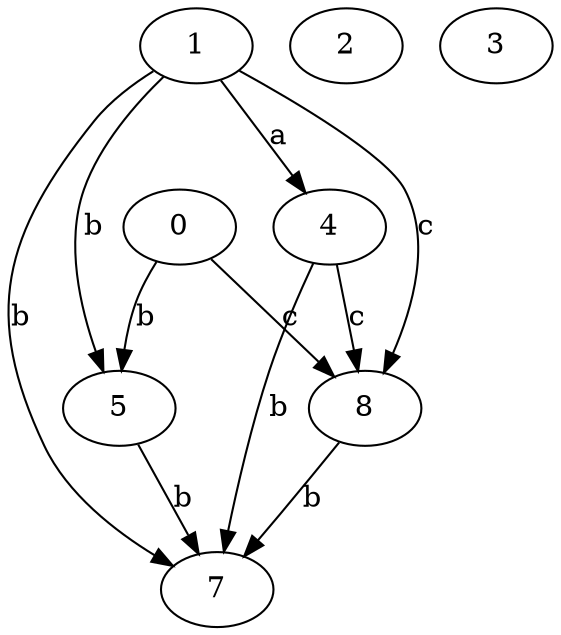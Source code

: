 strict digraph  {
0;
1;
2;
3;
4;
5;
7;
8;
0 -> 5  [label=b];
0 -> 8  [label=c];
1 -> 4  [label=a];
1 -> 5  [label=b];
1 -> 7  [label=b];
1 -> 8  [label=c];
4 -> 7  [label=b];
4 -> 8  [label=c];
5 -> 7  [label=b];
8 -> 7  [label=b];
}
